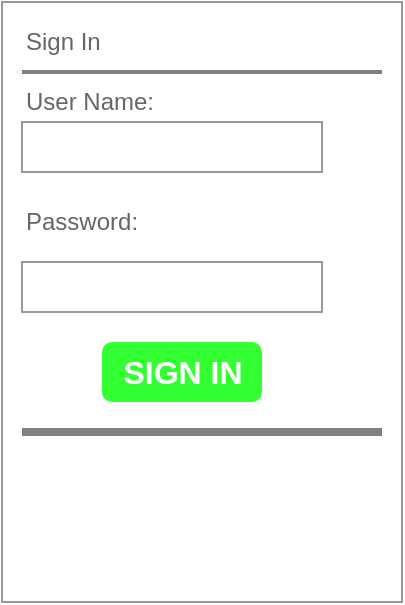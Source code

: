<mxfile version="17.2.1" type="github" pages="2">
  <diagram id="mxWxqsGXy1Et01dOaM7q" name="Page-1">
    <mxGraphModel dx="782" dy="436" grid="1" gridSize="10" guides="1" tooltips="1" connect="1" arrows="1" fold="1" page="1" pageScale="1" pageWidth="1100" pageHeight="850" math="0" shadow="0">
      <root>
        <mxCell id="0" />
        <mxCell id="1" parent="0" />
        <mxCell id="if6jiqTCFQZbZw5ODPHP-2" value="" style="strokeWidth=1;shadow=0;dashed=0;align=center;html=1;shape=mxgraph.mockup.forms.rrect;rSize=0;strokeColor=#999999;fillColor=#ffffff;" vertex="1" parent="1">
          <mxGeometry x="460" y="190" width="200" height="300" as="geometry" />
        </mxCell>
        <mxCell id="if6jiqTCFQZbZw5ODPHP-3" value="Sign In" style="strokeWidth=1;shadow=0;dashed=0;align=center;html=1;shape=mxgraph.mockup.forms.anchor;fontSize=12;fontColor=#666666;align=left;resizeWidth=1;spacingLeft=0;" vertex="1" parent="if6jiqTCFQZbZw5ODPHP-2">
          <mxGeometry width="100" height="20" relative="1" as="geometry">
            <mxPoint x="10" y="10" as="offset" />
          </mxGeometry>
        </mxCell>
        <mxCell id="if6jiqTCFQZbZw5ODPHP-4" value="" style="shape=line;strokeColor=#808080;strokeWidth=2;html=1;resizeWidth=1;" vertex="1" parent="if6jiqTCFQZbZw5ODPHP-2">
          <mxGeometry width="180" height="10" relative="1" as="geometry">
            <mxPoint x="10" y="30" as="offset" />
          </mxGeometry>
        </mxCell>
        <mxCell id="if6jiqTCFQZbZw5ODPHP-5" value="User Name:" style="strokeWidth=1;shadow=0;dashed=0;align=center;html=1;shape=mxgraph.mockup.forms.anchor;fontSize=12;fontColor=#666666;align=left;resizeWidth=1;spacingLeft=0;" vertex="1" parent="if6jiqTCFQZbZw5ODPHP-2">
          <mxGeometry width="100" height="20" relative="1" as="geometry">
            <mxPoint x="10" y="40" as="offset" />
          </mxGeometry>
        </mxCell>
        <mxCell id="if6jiqTCFQZbZw5ODPHP-6" value="" style="strokeWidth=1;shadow=0;dashed=0;align=center;html=1;shape=mxgraph.mockup.forms.rrect;rSize=0;strokeColor=#999999;fontColor=#666666;align=left;spacingLeft=5;resizeWidth=1;" vertex="1" parent="if6jiqTCFQZbZw5ODPHP-2">
          <mxGeometry width="150" height="25" relative="1" as="geometry">
            <mxPoint x="10" y="60" as="offset" />
          </mxGeometry>
        </mxCell>
        <mxCell id="if6jiqTCFQZbZw5ODPHP-7" value="Password:" style="strokeWidth=1;shadow=0;dashed=0;align=center;html=1;shape=mxgraph.mockup.forms.anchor;fontSize=12;fontColor=#666666;align=left;resizeWidth=1;spacingLeft=0;" vertex="1" parent="if6jiqTCFQZbZw5ODPHP-2">
          <mxGeometry width="100" height="20" relative="1" as="geometry">
            <mxPoint x="10" y="100" as="offset" />
          </mxGeometry>
        </mxCell>
        <mxCell id="if6jiqTCFQZbZw5ODPHP-8" value="" style="strokeWidth=1;shadow=0;dashed=0;align=center;html=1;shape=mxgraph.mockup.forms.rrect;rSize=0;strokeColor=#999999;fontColor=#666666;align=left;spacingLeft=5;resizeWidth=1;" vertex="1" parent="if6jiqTCFQZbZw5ODPHP-2">
          <mxGeometry width="150" height="25" relative="1" as="geometry">
            <mxPoint x="10" y="130" as="offset" />
          </mxGeometry>
        </mxCell>
        <mxCell id="if6jiqTCFQZbZw5ODPHP-9" value="SIGN IN" style="strokeWidth=1;shadow=0;dashed=0;align=center;html=1;shape=mxgraph.mockup.forms.rrect;rSize=5;strokeColor=none;fontColor=#ffffff;fillColor=#33FF33;fontSize=16;fontStyle=1;" vertex="1" parent="if6jiqTCFQZbZw5ODPHP-2">
          <mxGeometry y="1" width="80" height="30" relative="1" as="geometry">
            <mxPoint x="50" y="-130" as="offset" />
          </mxGeometry>
        </mxCell>
        <mxCell id="if6jiqTCFQZbZw5ODPHP-11" value="" style="shape=line;strokeColor=#808080;strokeWidth=4;html=1;resizeWidth=1;" vertex="1" parent="if6jiqTCFQZbZw5ODPHP-2">
          <mxGeometry y="1" width="180" height="10" relative="1" as="geometry">
            <mxPoint x="10" y="-90" as="offset" />
          </mxGeometry>
        </mxCell>
      </root>
    </mxGraphModel>
  </diagram>
  <diagram id="_BEUWTGxGsCgOJh7kT9s" name="Page-2">
    <mxGraphModel dx="1564" dy="872" grid="1" gridSize="10" guides="1" tooltips="1" connect="1" arrows="1" fold="1" page="1" pageScale="1" pageWidth="850" pageHeight="1100" math="0" shadow="0">
      <root>
        <mxCell id="0" />
        <mxCell id="1" parent="0" />
        <mxCell id="6cGhwSvboFRDvmUR015P-1" value="" style="rounded=0;whiteSpace=wrap;html=1;strokeColor=#808080;strokeWidth=4;fillColor=#FFFFFF;" vertex="1" parent="1">
          <mxGeometry x="6" y="8" width="838" height="1084" as="geometry" />
        </mxCell>
        <mxCell id="6cGhwSvboFRDvmUR015P-7" value="&lt;font style=&quot;font-size: 30px&quot;&gt;Expense Report Home Page&lt;/font&gt;" style="rounded=0;whiteSpace=wrap;html=1;strokeColor=#808080;strokeWidth=11;fillColor=#FFFFFF;fontFamily=Verdana;fontSize=22;" vertex="1" parent="1">
          <mxGeometry x="230" y="50" width="500" height="60" as="geometry" />
        </mxCell>
        <mxCell id="6cGhwSvboFRDvmUR015P-16" value="" style="strokeWidth=1;shadow=0;dashed=0;align=center;html=1;shape=mxgraph.mockup.containers.marginRect2;rectMarginTop=32;strokeColor=#666666;gradientColor=none;fontFamily=Verdana;fontSize=30;" vertex="1" parent="1">
          <mxGeometry x="180" y="205" width="585" height="690" as="geometry" />
        </mxCell>
        <mxCell id="6cGhwSvboFRDvmUR015P-17" value="Tab 1" style="strokeColor=inherit;fillColor=inherit;gradientColor=inherit;strokeWidth=1;shadow=0;dashed=0;align=center;html=1;shape=mxgraph.mockup.containers.rrect;rSize=0;fontSize=17;fontColor=#666666;gradientColor=none;fontFamily=Verdana;" vertex="1" parent="6cGhwSvboFRDvmUR015P-16">
          <mxGeometry width="60" height="25" relative="1" as="geometry">
            <mxPoint x="10" as="offset" />
          </mxGeometry>
        </mxCell>
        <mxCell id="6cGhwSvboFRDvmUR015P-18" value="&lt;font style=&quot;font-size: 19px&quot;&gt;Tab 2&lt;/font&gt;" style="strokeWidth=1;shadow=0;dashed=0;align=center;html=1;shape=mxgraph.mockup.containers.rrect;rSize=0;fontSize=17;fontColor=#ffffff;strokeColor=#008cff;fillColor=#008cff;fontFamily=Verdana;" vertex="1" parent="6cGhwSvboFRDvmUR015P-16">
          <mxGeometry width="60" height="25" relative="1" as="geometry">
            <mxPoint x="75" as="offset" />
          </mxGeometry>
        </mxCell>
        <mxCell id="6cGhwSvboFRDvmUR015P-21" style="edgeStyle=orthogonalEdgeStyle;rounded=0;orthogonalLoop=1;jettySize=auto;html=1;fontFamily=Verdana;fontSize=30;" edge="1" parent="6cGhwSvboFRDvmUR015P-16" source="6cGhwSvboFRDvmUR015P-20" target="6cGhwSvboFRDvmUR015P-16">
          <mxGeometry relative="1" as="geometry" />
        </mxCell>
        <mxCell id="6cGhwSvboFRDvmUR015P-19" value="Tab 3" style="strokeColor=inherit;fillColor=inherit;gradientColor=inherit;strokeWidth=1;shadow=0;dashed=0;align=center;html=1;shape=mxgraph.mockup.containers.rrect;rSize=0;fontSize=17;fontColor=#666666;gradientColor=none;fontFamily=Verdana;" vertex="1" parent="6cGhwSvboFRDvmUR015P-16">
          <mxGeometry width="60" height="25" relative="1" as="geometry">
            <mxPoint x="140" as="offset" />
          </mxGeometry>
        </mxCell>
        <mxCell id="6cGhwSvboFRDvmUR015P-20" value="" style="strokeWidth=1;shadow=0;dashed=0;align=center;html=1;shape=mxgraph.mockup.containers.topButton;rSize=5;strokeColor=#008cff;fillColor=#008cff;gradientColor=none;resizeWidth=1;movable=0;deletable=1;fontFamily=Verdana;fontSize=30;" vertex="1" parent="6cGhwSvboFRDvmUR015P-16">
          <mxGeometry width="585" height="7" relative="1" as="geometry">
            <mxPoint y="25" as="offset" />
          </mxGeometry>
        </mxCell>
        <mxCell id="6cGhwSvboFRDvmUR015P-22" value="Create Expense Reimbursment" style="strokeWidth=1;shadow=0;dashed=0;align=center;html=1;shape=mxgraph.mockup.buttons.button;strokeColor=#666666;fontColor=#ffffff;mainText=;buttonStyle=round;fontSize=17;fontStyle=1;fillColor=#808080;whiteSpace=wrap;fontFamily=Verdana;" vertex="1" parent="1">
          <mxGeometry x="20" y="270" width="140" height="60" as="geometry" />
        </mxCell>
        <mxCell id="6cGhwSvboFRDvmUR015P-23" value="Button Text" style="strokeWidth=1;shadow=0;dashed=0;align=center;html=1;shape=mxgraph.mockup.buttons.button;strokeColor=#666666;fontColor=#ffffff;mainText=;buttonStyle=round;fontSize=17;fontStyle=1;fillColor=#808080;whiteSpace=wrap;fontFamily=Verdana;" vertex="1" parent="1">
          <mxGeometry x="20" y="370" width="130" height="50" as="geometry" />
        </mxCell>
        <mxCell id="6cGhwSvboFRDvmUR015P-24" value="Button Text" style="strokeWidth=1;shadow=0;dashed=0;align=center;html=1;shape=mxgraph.mockup.buttons.button;strokeColor=#666666;fontColor=#ffffff;mainText=;buttonStyle=round;fontSize=17;fontStyle=1;fillColor=#808080;whiteSpace=wrap;fontFamily=Verdana;" vertex="1" parent="1">
          <mxGeometry x="20" y="470" width="130" height="50" as="geometry" />
        </mxCell>
        <mxCell id="6cGhwSvboFRDvmUR015P-25" value="" style="verticalLabelPosition=bottom;shadow=0;dashed=0;align=center;html=1;verticalAlign=top;strokeWidth=1;shape=mxgraph.mockup.containers.userFemale;strokeColor=#666666;strokeColor2=#008cff;fontFamily=Verdana;fontSize=10;fillColor=#808080;" vertex="1" parent="1">
          <mxGeometry x="40" y="40" width="100" height="100" as="geometry" />
        </mxCell>
        <mxCell id="6cGhwSvboFRDvmUR015P-26" value="Log out" style="strokeWidth=1;shadow=0;dashed=0;align=center;html=1;shape=mxgraph.mockup.buttons.button;strokeColor=#666666;fontColor=#ffffff;mainText=;buttonStyle=round;fontSize=17;fontStyle=1;fillColor=#008cff;whiteSpace=wrap;fontFamily=Verdana;" vertex="1" parent="1">
          <mxGeometry x="40" y="155" width="100" height="35" as="geometry" />
        </mxCell>
      </root>
    </mxGraphModel>
  </diagram>
</mxfile>
